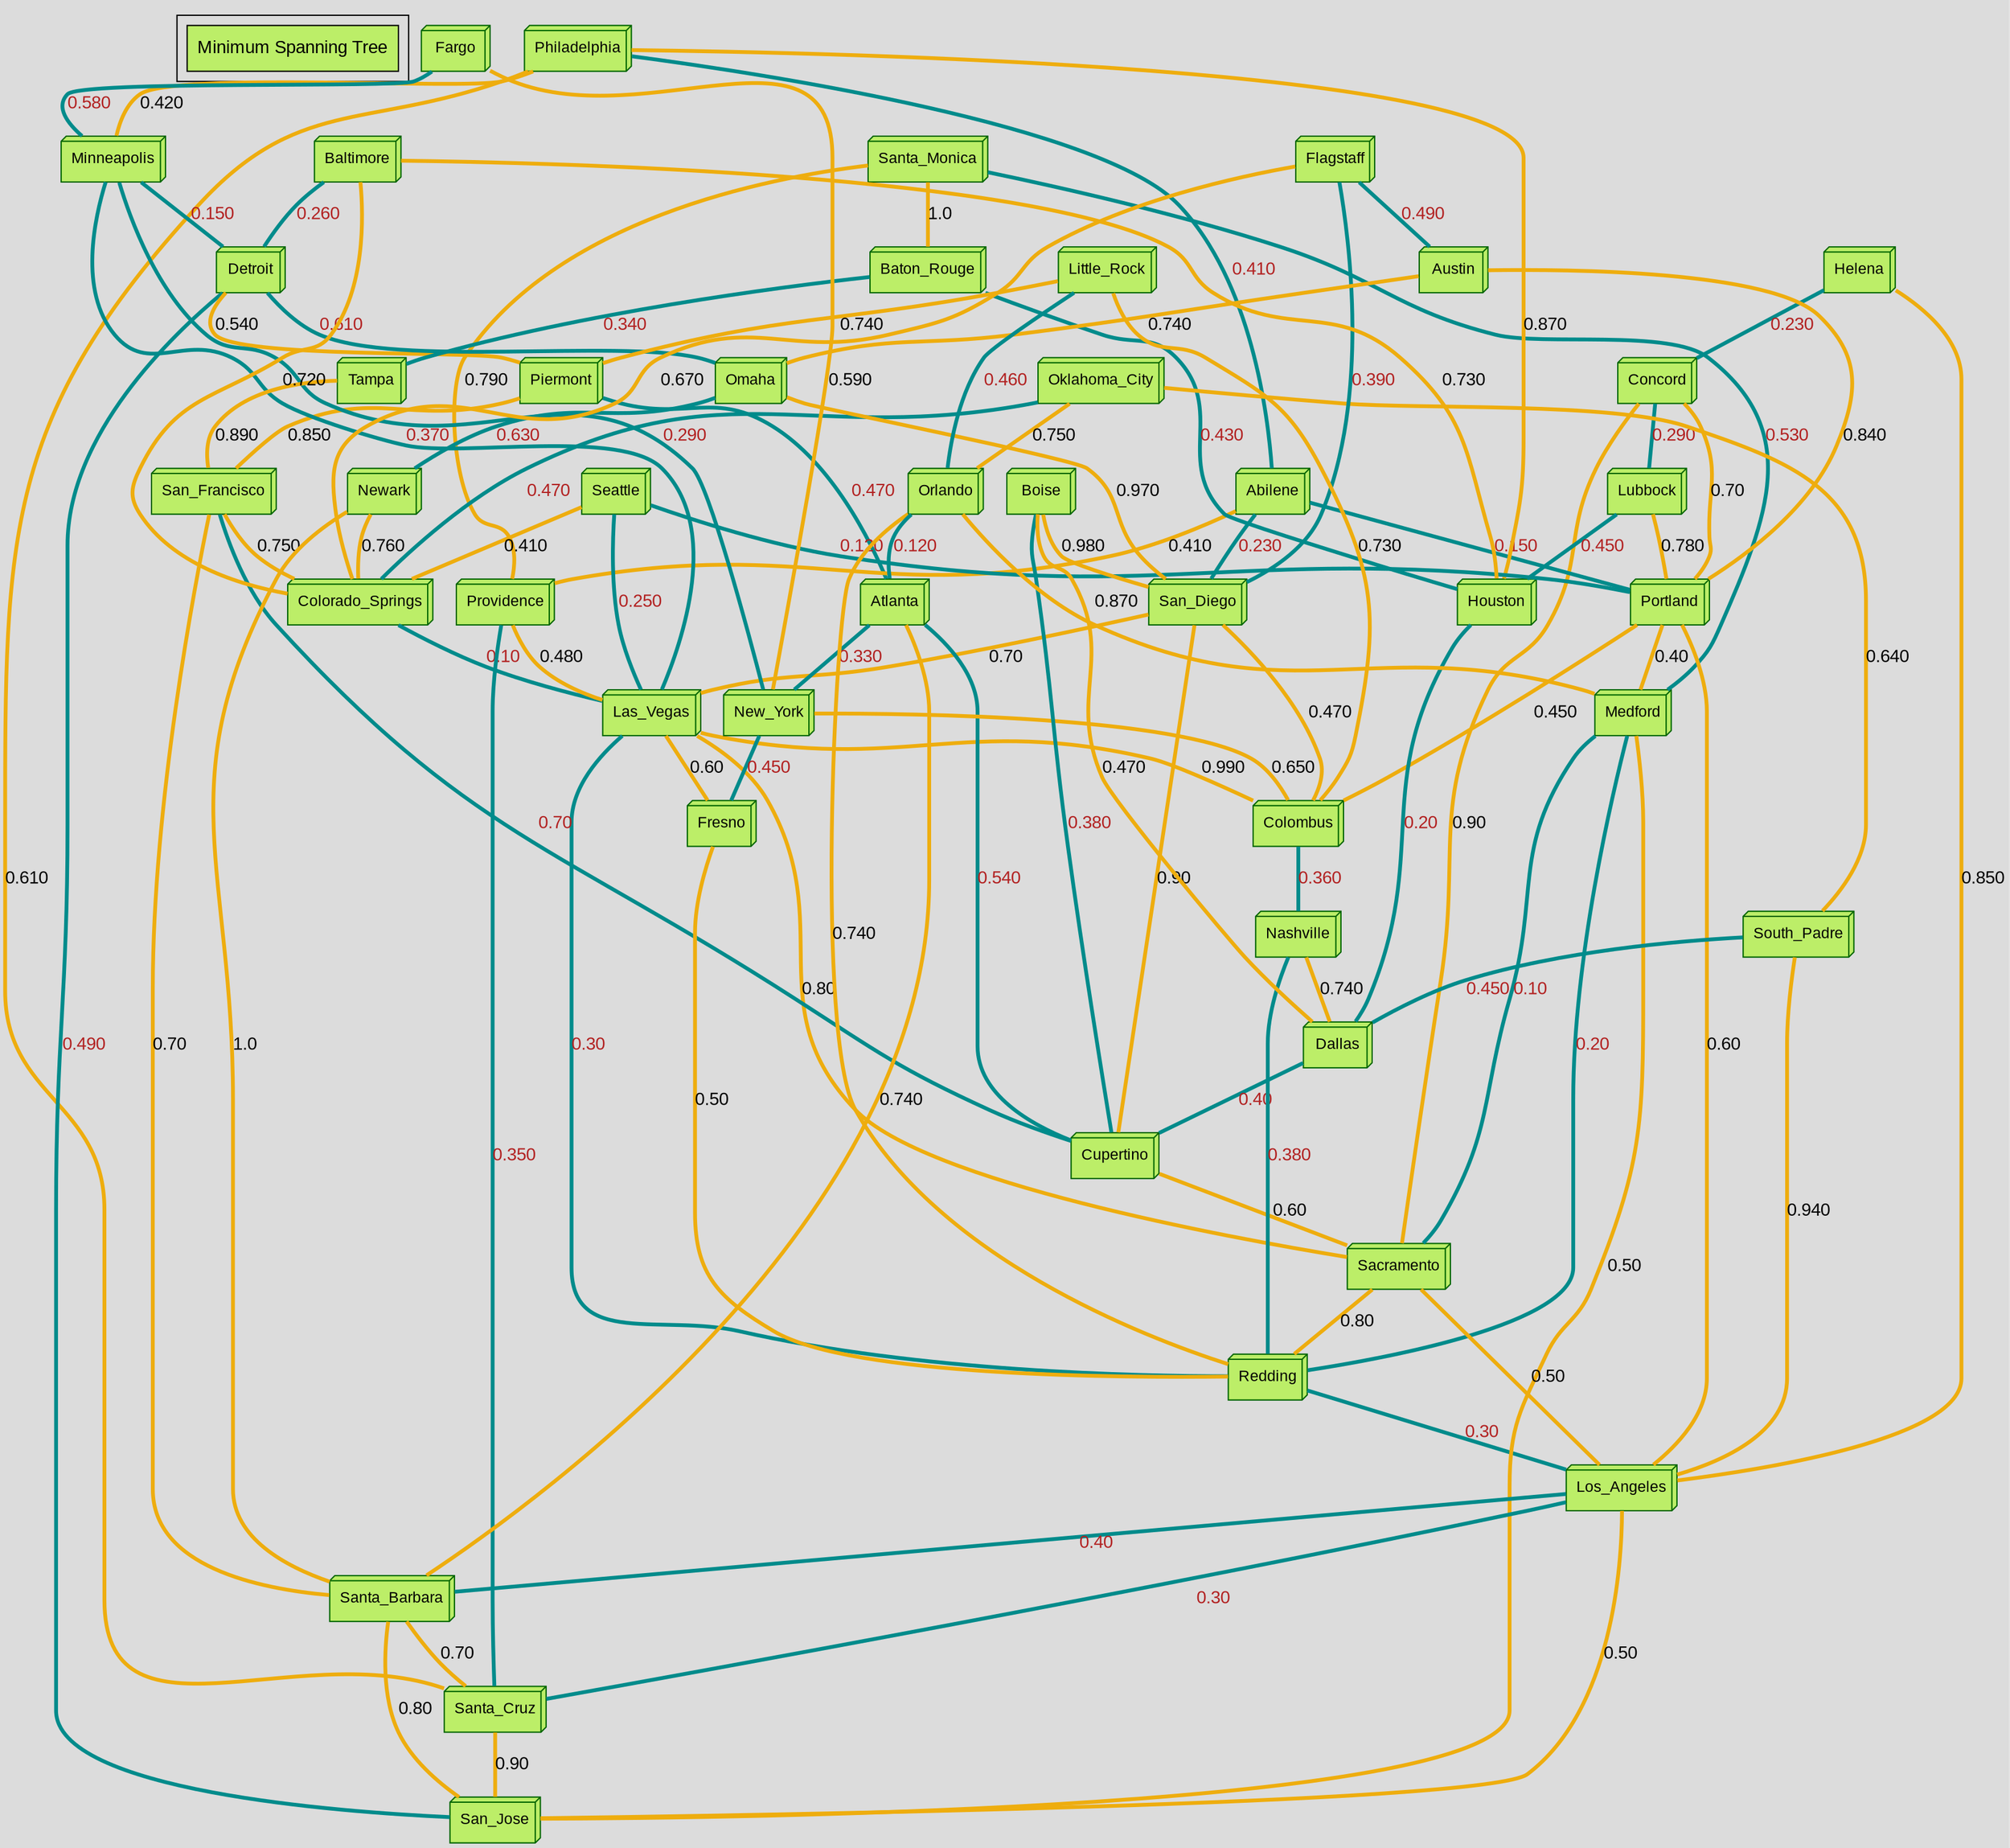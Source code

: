 strict graph main_graph {
fontname="DejaVu Sans,Arial,sans-serif"
node [fontname="Impact,Arial,sans-serif"]
edge [fontname="Comic Sans,Arial,sans-serif"]
node [style=filled fillcolor="darkolivegreen2"]
ratio=auto landscape=false bgcolor="gainsboro"
subgraph cluster {"Full Graph" [shape=box fontsize=14 label="Minimum Spanning Tree" tooltip="All Nodes"] }
San_Diego [label="San_Diego" id="San_Diego" fontsize=12 shape=box3d tooltip="San_Diego" color="darkgreen" fillcolor="darkolivegreen2"]
Las_Vegas [label="Las_Vegas" id="Las_Vegas" fontsize=12 shape=box3d tooltip="Las_Vegas" color="darkgreen" fillcolor="darkolivegreen2"]
San_Diego -- Las_Vegas [label="0.70" weight=60 penwidth=3 color="darkgoldenrod2" tooltip="San_Diego -- Las_Vegas" labeltooltip="San_Diego -- Las_Vegas"]
Cupertino [label="Cupertino" id="Cupertino" fontsize=12 shape=box3d tooltip="Cupertino" color="darkgreen" fillcolor="darkolivegreen2"]
San_Diego -- Cupertino [label="0.90" weight=60 penwidth=3 color="darkgoldenrod2" tooltip="San_Diego -- Cupertino" labeltooltip="San_Diego -- Cupertino"]
Sacramento [label="Sacramento" id="Sacramento" fontsize=12 shape=box3d tooltip="Sacramento" color="darkgreen" fillcolor="darkolivegreen2"]
Cupertino -- Sacramento [label="0.60" weight=60 penwidth=3 color="darkgoldenrod2" tooltip="Cupertino -- Sacramento" labeltooltip="Cupertino -- Sacramento"]
Las_Vegas -- Sacramento [label="0.80" weight=60 penwidth=3 color="darkgoldenrod2" tooltip="Las_Vegas -- Sacramento" labeltooltip="Las_Vegas -- Sacramento"]
San_Francisco [label="San_Francisco" id="San_Francisco" fontsize=12 shape=box3d tooltip="San_Francisco" color="darkgreen" fillcolor="darkolivegreen2"]
San_Francisco -- Cupertino [label="0.70" weight=60 penwidth=3 color="darkcyan" tooltip="San_Francisco -- Cupertino" labeltooltip="San_Francisco -- Cupertino" fontcolor="firebrick" ]
Santa_Barbara [label="Santa_Barbara" id="Santa_Barbara" fontsize=12 shape=box3d tooltip="Santa_Barbara" color="darkgreen" fillcolor="darkolivegreen2"]
San_Francisco -- Santa_Barbara [label="0.70" weight=60 penwidth=3 color="darkgoldenrod2" tooltip="San_Francisco -- Santa_Barbara" labeltooltip="San_Francisco -- Santa_Barbara"]
Fresno [label="Fresno" id="Fresno" fontsize=12 shape=box3d tooltip="Fresno" color="darkgreen" fillcolor="darkolivegreen2"]
Las_Vegas -- Fresno [label="0.60" weight=60 penwidth=3 color="darkgoldenrod2" tooltip="Las_Vegas -- Fresno" labeltooltip="Las_Vegas -- Fresno"]
Redding [label="Redding" id="Redding" fontsize=12 shape=box3d tooltip="Redding" color="darkgreen" fillcolor="darkolivegreen2"]
Las_Vegas -- Redding [label="0.30" weight=60 penwidth=3 color="darkcyan" tooltip="Las_Vegas -- Redding" labeltooltip="Las_Vegas -- Redding" fontcolor="firebrick" ]
Fresno -- Redding [label="0.50" weight=60 penwidth=3 color="darkgoldenrod2" tooltip="Fresno -- Redding" labeltooltip="Fresno -- Redding"]
Sacramento -- Redding [label="0.80" weight=60 penwidth=3 color="darkgoldenrod2" tooltip="Sacramento -- Redding" labeltooltip="Sacramento -- Redding"]
Medford [label="Medford" id="Medford" fontsize=12 shape=box3d tooltip="Medford" color="darkgreen" fillcolor="darkolivegreen2"]
Medford -- Redding [label="0.20" weight=60 penwidth=3 color="darkcyan" tooltip="Medford -- Redding" labeltooltip="Medford -- Redding" fontcolor="firebrick" ]
Medford -- Sacramento [label="0.10" weight=60 penwidth=3 color="darkcyan" tooltip="Medford -- Sacramento" labeltooltip="Medford -- Sacramento" fontcolor="firebrick" ]
Los_Angeles [label="Los_Angeles" id="Los_Angeles" fontsize=12 shape=box3d tooltip="Los_Angeles" color="darkgreen" fillcolor="darkolivegreen2"]
Redding -- Los_Angeles [label="0.30" weight=60 penwidth=3 color="darkcyan" tooltip="Redding -- Los_Angeles" labeltooltip="Redding -- Los_Angeles" fontcolor="firebrick" ]
Los_Angeles -- Sacramento [label="0.50" weight=60 penwidth=3 color="darkgoldenrod2" tooltip="Los_Angeles -- Sacramento" labeltooltip="Los_Angeles -- Sacramento"]
San_Jose [label="San_Jose" id="San_Jose" fontsize=12 shape=box3d tooltip="San_Jose" color="darkgreen" fillcolor="darkolivegreen2"]
Medford -- San_Jose [label="0.50" weight=60 penwidth=3 color="darkgoldenrod2" tooltip="Medford -- San_Jose" labeltooltip="Medford -- San_Jose"]
Los_Angeles -- San_Jose [label="0.50" weight=60 penwidth=3 color="darkgoldenrod2" tooltip="Los_Angeles -- San_Jose" labeltooltip="Los_Angeles -- San_Jose"]
Los_Angeles -- Santa_Barbara [label="0.40" weight=60 penwidth=3 color="darkcyan" tooltip="Los_Angeles -- Santa_Barbara" labeltooltip="Los_Angeles -- Santa_Barbara" fontcolor="firebrick" ]
Santa_Cruz [label="Santa_Cruz" id="Santa_Cruz" fontsize=12 shape=box3d tooltip="Santa_Cruz" color="darkgreen" fillcolor="darkolivegreen2"]
Los_Angeles -- Santa_Cruz [label="0.30" weight=60 penwidth=3 color="darkcyan" tooltip="Los_Angeles -- Santa_Cruz" labeltooltip="Los_Angeles -- Santa_Cruz" fontcolor="firebrick" ]
Santa_Barbara -- Santa_Cruz [label="0.70" weight=60 penwidth=3 color="darkgoldenrod2" tooltip="Santa_Barbara -- Santa_Cruz" labeltooltip="Santa_Barbara -- Santa_Cruz"]
Santa_Cruz -- San_Jose [label="0.90" weight=60 penwidth=3 color="darkgoldenrod2" tooltip="Santa_Cruz -- San_Jose" labeltooltip="Santa_Cruz -- San_Jose"]
Santa_Barbara -- San_Jose [label="0.80" weight=60 penwidth=3 color="darkgoldenrod2" tooltip="Santa_Barbara -- San_Jose" labeltooltip="Santa_Barbara -- San_Jose"]
Santa_Monica [label="Santa_Monica" id="Santa_Monica" fontsize=12 shape=box3d tooltip="Santa_Monica" color="darkgreen" fillcolor="darkolivegreen2"]
Santa_Monica -- Medford [label="0.530" weight=60 penwidth=3 color="darkcyan" tooltip="Santa_Monica -- Medford" labeltooltip="Santa_Monica -- Medford" fontcolor="firebrick" ]
Dallas [label="Dallas" id="Dallas" fontsize=12 shape=box3d tooltip="Dallas" color="darkgreen" fillcolor="darkolivegreen2"]
Dallas -- Cupertino [label="0.40" weight=60 penwidth=3 color="darkcyan" tooltip="Dallas -- Cupertino" labeltooltip="Dallas -- Cupertino" fontcolor="firebrick" ]
Concord [label="Concord" id="Concord" fontsize=12 shape=box3d tooltip="Concord" color="darkgreen" fillcolor="darkolivegreen2"]
Concord -- Sacramento [label="0.90" weight=60 penwidth=3 color="darkgoldenrod2" tooltip="Concord -- Sacramento" labeltooltip="Concord -- Sacramento"]
Portland [label="Portland" id="Portland" fontsize=12 shape=box3d tooltip="Portland" color="darkgreen" fillcolor="darkolivegreen2"]
Portland -- Los_Angeles [label="0.60" weight=60 penwidth=3 color="darkgoldenrod2" tooltip="Portland -- Los_Angeles" labeltooltip="Portland -- Los_Angeles"]
Concord -- Portland [label="0.70" weight=60 penwidth=3 color="darkgoldenrod2" tooltip="Concord -- Portland" labeltooltip="Concord -- Portland"]
Houston [label="Houston" id="Houston" fontsize=12 shape=box3d tooltip="Houston" color="darkgreen" fillcolor="darkolivegreen2"]
Houston -- Dallas [label="0.20" weight=60 penwidth=3 color="darkcyan" tooltip="Houston -- Dallas" labeltooltip="Houston -- Dallas" fontcolor="firebrick" ]
Colorado_Springs [label="Colorado_Springs" id="Colorado_Springs" fontsize=12 shape=box3d tooltip="Colorado_Springs" color="darkgreen" fillcolor="darkolivegreen2"]
San_Francisco -- Colorado_Springs [label="0.750" weight=60 penwidth=3 color="darkgoldenrod2" tooltip="San_Francisco -- Colorado_Springs" labeltooltip="San_Francisco -- Colorado_Springs"]
Colorado_Springs -- Las_Vegas [label="0.10" weight=60 penwidth=3 color="darkcyan" tooltip="Colorado_Springs -- Las_Vegas" labeltooltip="Colorado_Springs -- Las_Vegas" fontcolor="firebrick" ]
Providence [label="Providence" id="Providence" fontsize=12 shape=box3d tooltip="Providence" color="darkgreen" fillcolor="darkolivegreen2"]
Providence -- Santa_Cruz [label="0.350" weight=60 penwidth=3 color="darkcyan" tooltip="Providence -- Santa_Cruz" labeltooltip="Providence -- Santa_Cruz" fontcolor="firebrick" ]
Providence -- Las_Vegas [label="0.480" weight=60 penwidth=3 color="darkgoldenrod2" tooltip="Providence -- Las_Vegas" labeltooltip="Providence -- Las_Vegas"]
Portland -- Medford [label="0.40" weight=60 penwidth=3 color="darkgoldenrod2" tooltip="Portland -- Medford" labeltooltip="Portland -- Medford"]
Atlanta [label="Atlanta" id="Atlanta" fontsize=12 shape=box3d tooltip="Atlanta" color="darkgreen" fillcolor="darkolivegreen2"]
Atlanta -- Santa_Barbara [label="0.740" weight=60 penwidth=3 color="darkgoldenrod2" tooltip="Atlanta -- Santa_Barbara" labeltooltip="Atlanta -- Santa_Barbara"]
New_York [label="New_York" id="New_York" fontsize=12 shape=box3d tooltip="New_York" color="darkgreen" fillcolor="darkolivegreen2"]
Atlanta -- New_York [label="0.330" weight=60 penwidth=3 color="darkcyan" tooltip="Atlanta -- New_York" labeltooltip="Atlanta -- New_York" fontcolor="firebrick" ]
New_York -- Fresno [label="0.450" weight=60 penwidth=3 color="darkcyan" tooltip="New_York -- Fresno" labeltooltip="New_York -- Fresno" fontcolor="firebrick" ]
Atlanta -- Cupertino [label="0.540" weight=60 penwidth=3 color="darkcyan" tooltip="Atlanta -- Cupertino" labeltooltip="Atlanta -- Cupertino" fontcolor="firebrick" ]
Nashville [label="Nashville" id="Nashville" fontsize=12 shape=box3d tooltip="Nashville" color="darkgreen" fillcolor="darkolivegreen2"]
Nashville -- Redding [label="0.380" weight=60 penwidth=3 color="darkcyan" tooltip="Nashville -- Redding" labeltooltip="Nashville -- Redding" fontcolor="firebrick" ]
Nashville -- Dallas [label="0.740" weight=60 penwidth=3 color="darkgoldenrod2" tooltip="Nashville -- Dallas" labeltooltip="Nashville -- Dallas"]
Helena [label="Helena" id="Helena" fontsize=12 shape=box3d tooltip="Helena" color="darkgreen" fillcolor="darkolivegreen2"]
Helena -- Los_Angeles [label="0.850" weight=60 penwidth=3 color="darkgoldenrod2" tooltip="Helena -- Los_Angeles" labeltooltip="Helena -- Los_Angeles"]
Helena -- Concord [label="0.230" weight=60 penwidth=3 color="darkcyan" tooltip="Helena -- Concord" labeltooltip="Helena -- Concord" fontcolor="firebrick" ]
Piermont [label="Piermont" id="Piermont" fontsize=12 shape=box3d tooltip="Piermont" color="darkgreen" fillcolor="darkolivegreen2"]
Piermont -- Atlanta [label="0.470" weight=60 penwidth=3 color="darkcyan" tooltip="Piermont -- Atlanta" labeltooltip="Piermont -- Atlanta" fontcolor="firebrick" ]
Piermont -- San_Francisco [label="0.850" weight=60 penwidth=3 color="darkgoldenrod2" tooltip="Piermont -- San_Francisco" labeltooltip="Piermont -- San_Francisco"]
Abilene [label="Abilene" id="Abilene" fontsize=12 shape=box3d tooltip="Abilene" color="darkgreen" fillcolor="darkolivegreen2"]
Abilene -- Providence [label="0.410" weight=60 penwidth=3 color="darkgoldenrod2" tooltip="Abilene -- Providence" labeltooltip="Abilene -- Providence"]
Abilene -- San_Diego [label="0.230" weight=60 penwidth=3 color="darkcyan" tooltip="Abilene -- San_Diego" labeltooltip="Abilene -- San_Diego" fontcolor="firebrick" ]
Abilene -- Portland [label="0.150" weight=60 penwidth=3 color="darkcyan" tooltip="Abilene -- Portland" labeltooltip="Abilene -- Portland" fontcolor="firebrick" ]
Colombus [label="Colombus" id="Colombus" fontsize=12 shape=box3d tooltip="Colombus" color="darkgreen" fillcolor="darkolivegreen2"]
Colombus -- Nashville [label="0.360" weight=60 penwidth=3 color="darkcyan" tooltip="Colombus -- Nashville" labeltooltip="Colombus -- Nashville" fontcolor="firebrick" ]
Colombus -- San_Diego [label="0.470" weight=60 penwidth=3 color="darkgoldenrod2" tooltip="Colombus -- San_Diego" labeltooltip="Colombus -- San_Diego"]
New_York -- Colombus [label="0.650" weight=60 penwidth=3 color="darkgoldenrod2" tooltip="New_York -- Colombus" labeltooltip="New_York -- Colombus"]
Philadelphia [label="Philadelphia" id="Philadelphia" fontsize=12 shape=box3d tooltip="Philadelphia" color="darkgreen" fillcolor="darkolivegreen2"]
Philadelphia -- Houston [label="0.870" weight=60 penwidth=3 color="darkgoldenrod2" tooltip="Philadelphia -- Houston" labeltooltip="Philadelphia -- Houston"]
Philadelphia -- Santa_Cruz [label="0.610" weight=60 penwidth=3 color="darkgoldenrod2" tooltip="Philadelphia -- Santa_Cruz" labeltooltip="Philadelphia -- Santa_Cruz"]
Philadelphia -- Abilene [label="0.410" weight=60 penwidth=3 color="darkcyan" tooltip="Philadelphia -- Abilene" labeltooltip="Philadelphia -- Abilene" fontcolor="firebrick" ]
Seattle [label="Seattle" id="Seattle" fontsize=12 shape=box3d tooltip="Seattle" color="darkgreen" fillcolor="darkolivegreen2"]
Seattle -- Las_Vegas [label="0.250" weight=60 penwidth=3 color="darkcyan" tooltip="Seattle -- Las_Vegas" labeltooltip="Seattle -- Las_Vegas" fontcolor="firebrick" ]
Seattle -- Portland [label="0.120" weight=60 penwidth=3 color="darkcyan" tooltip="Seattle -- Portland" labeltooltip="Seattle -- Portland" fontcolor="firebrick" ]
Portland -- Colombus [label="0.450" weight=60 penwidth=3 color="darkgoldenrod2" tooltip="Portland -- Colombus" labeltooltip="Portland -- Colombus"]
Newark [label="Newark" id="Newark" fontsize=12 shape=box3d tooltip="Newark" color="darkgreen" fillcolor="darkolivegreen2"]
Newark -- Santa_Barbara [label="1.0" weight=60 penwidth=3 color="darkgoldenrod2" tooltip="Newark -- Santa_Barbara" labeltooltip="Newark -- Santa_Barbara"]
Newark -- Colorado_Springs [label="0.760" weight=60 penwidth=3 color="darkgoldenrod2" tooltip="Newark -- Colorado_Springs" labeltooltip="Newark -- Colorado_Springs"]
Boise [label="Boise" id="Boise" fontsize=12 shape=box3d tooltip="Boise" color="darkgreen" fillcolor="darkolivegreen2"]
Boise -- Dallas [label="0.470" weight=60 penwidth=3 color="darkgoldenrod2" tooltip="Boise -- Dallas" labeltooltip="Boise -- Dallas"]
Boise -- San_Diego [label="0.980" weight=60 penwidth=3 color="darkgoldenrod2" tooltip="Boise -- San_Diego" labeltooltip="Boise -- San_Diego"]
Detroit [label="Detroit" id="Detroit" fontsize=12 shape=box3d tooltip="Detroit" color="darkgreen" fillcolor="darkolivegreen2"]
Detroit -- Piermont [label="0.540" weight=60 penwidth=3 color="darkgoldenrod2" tooltip="Detroit -- Piermont" labeltooltip="Detroit -- Piermont"]
Detroit -- San_Jose [label="0.490" weight=60 penwidth=3 color="darkcyan" tooltip="Detroit -- San_Jose" labeltooltip="Detroit -- San_Jose" fontcolor="firebrick" ]
Lubbock [label="Lubbock" id="Lubbock" fontsize=12 shape=box3d tooltip="Lubbock" color="darkgreen" fillcolor="darkolivegreen2"]
Concord -- Lubbock [label="0.290" weight=60 penwidth=3 color="darkcyan" tooltip="Concord -- Lubbock" labeltooltip="Concord -- Lubbock" fontcolor="firebrick" ]
Lubbock -- Houston [label="0.450" weight=60 penwidth=3 color="darkcyan" tooltip="Lubbock -- Houston" labeltooltip="Lubbock -- Houston" fontcolor="firebrick" ]
Lubbock -- Portland [label="0.780" weight=60 penwidth=3 color="darkgoldenrod2" tooltip="Lubbock -- Portland" labeltooltip="Lubbock -- Portland"]
Minneapolis [label="Minneapolis" id="Minneapolis" fontsize=12 shape=box3d tooltip="Minneapolis" color="darkgreen" fillcolor="darkolivegreen2"]
Minneapolis -- Detroit [label="0.150" weight=60 penwidth=3 color="darkcyan" tooltip="Minneapolis -- Detroit" labeltooltip="Minneapolis -- Detroit" fontcolor="firebrick" ]
Minneapolis -- Las_Vegas [label="0.370" weight=60 penwidth=3 color="darkcyan" tooltip="Minneapolis -- Las_Vegas" labeltooltip="Minneapolis -- Las_Vegas" fontcolor="firebrick" ]
Philadelphia -- Minneapolis [label="0.420" weight=60 penwidth=3 color="darkgoldenrod2" tooltip="Philadelphia -- Minneapolis" labeltooltip="Philadelphia -- Minneapolis"]
Orlando [label="Orlando" id="Orlando" fontsize=12 shape=box3d tooltip="Orlando" color="darkgreen" fillcolor="darkolivegreen2"]
Orlando -- Atlanta [label="0.120" weight=60 penwidth=3 color="darkcyan" tooltip="Orlando -- Atlanta" labeltooltip="Orlando -- Atlanta" fontcolor="firebrick" ]
Orlando -- Redding [label="0.740" weight=60 penwidth=3 color="darkgoldenrod2" tooltip="Orlando -- Redding" labeltooltip="Orlando -- Redding"]
Orlando -- Medford [label="0.870" weight=60 penwidth=3 color="darkgoldenrod2" tooltip="Orlando -- Medford" labeltooltip="Orlando -- Medford"]
Baton_Rouge [label="Baton_Rouge" id="Baton_Rouge" fontsize=12 shape=box3d tooltip="Baton_Rouge" color="darkgreen" fillcolor="darkolivegreen2"]
Baton_Rouge -- Houston [label="0.280" weight=60 penwidth=3 color="darkcyan" tooltip="Baton_Rouge -- Houston" labeltooltip="Baton_Rouge -- Houston" fontcolor="firebrick" ]
Tampa [label="Tampa" id="Tampa" fontsize=12 shape=box3d tooltip="Tampa" color="darkgreen" fillcolor="darkolivegreen2"]
Baton_Rouge -- Tampa [label="0.340" weight=60 penwidth=3 color="darkcyan" tooltip="Baton_Rouge -- Tampa" labeltooltip="Baton_Rouge -- Tampa" fontcolor="firebrick" ]
Tampa -- San_Francisco [label="0.890" weight=60 penwidth=3 color="darkgoldenrod2" tooltip="Tampa -- San_Francisco" labeltooltip="Tampa -- San_Francisco"]
Oklahoma_City [label="Oklahoma_City" id="Oklahoma_City" fontsize=12 shape=box3d tooltip="Oklahoma_City" color="darkgreen" fillcolor="darkolivegreen2"]
Oklahoma_City -- Colorado_Springs [label="0.470" weight=60 penwidth=3 color="darkcyan" tooltip="Oklahoma_City -- Colorado_Springs" labeltooltip="Oklahoma_City -- Colorado_Springs" fontcolor="firebrick" ]
Oklahoma_City -- Orlando [label="0.750" weight=60 penwidth=3 color="darkgoldenrod2" tooltip="Oklahoma_City -- Orlando" labeltooltip="Oklahoma_City -- Orlando"]
Omaha [label="Omaha" id="Omaha" fontsize=12 shape=box3d tooltip="Omaha" color="darkgreen" fillcolor="darkolivegreen2"]
Detroit -- Omaha [label="0.610" weight=60 penwidth=3 color="darkcyan" tooltip="Detroit -- Omaha" labeltooltip="Detroit -- Omaha" fontcolor="firebrick" ]
Omaha -- Newark [label="0.630" weight=60 penwidth=3 color="darkcyan" tooltip="Omaha -- Newark" labeltooltip="Omaha -- Newark" fontcolor="firebrick" ]
Omaha -- San_Diego [label="0.970" weight=60 penwidth=3 color="darkgoldenrod2" tooltip="Omaha -- San_Diego" labeltooltip="Omaha -- San_Diego"]
Las_Vegas -- Colombus [label="0.990" weight=60 penwidth=3 color="darkgoldenrod2" tooltip="Las_Vegas -- Colombus" labeltooltip="Las_Vegas -- Colombus"]
Fargo [label="Fargo" id="Fargo" fontsize=12 shape=box3d tooltip="Fargo" color="darkgreen" fillcolor="darkolivegreen2"]
Fargo -- New_York [label="0.590" weight=60 penwidth=3 color="darkgoldenrod2" tooltip="Fargo -- New_York" labeltooltip="Fargo -- New_York"]
Fargo -- Minneapolis [label="0.580" weight=60 penwidth=3 color="darkcyan" tooltip="Fargo -- Minneapolis" labeltooltip="Fargo -- Minneapolis" fontcolor="firebrick" ]
Santa_Monica -- Providence [label="0.790" weight=60 penwidth=3 color="darkgoldenrod2" tooltip="Santa_Monica -- Providence" labeltooltip="Santa_Monica -- Providence"]
Santa_Monica -- Baton_Rouge [label="1.0" weight=60 penwidth=3 color="darkgoldenrod2" tooltip="Santa_Monica -- Baton_Rouge" labeltooltip="Santa_Monica -- Baton_Rouge"]
Flagstaff [label="Flagstaff" id="Flagstaff" fontsize=12 shape=box3d tooltip="Flagstaff" color="darkgreen" fillcolor="darkolivegreen2"]
Austin [label="Austin" id="Austin" fontsize=12 shape=box3d tooltip="Austin" color="darkgreen" fillcolor="darkolivegreen2"]
Flagstaff -- Austin [label="0.490" weight=60 penwidth=3 color="darkcyan" tooltip="Flagstaff -- Austin" labeltooltip="Flagstaff -- Austin" fontcolor="firebrick" ]
Flagstaff -- San_Diego [label="0.390" weight=60 penwidth=3 color="darkcyan" tooltip="Flagstaff -- San_Diego" labeltooltip="Flagstaff -- San_Diego" fontcolor="firebrick" ]
Flagstaff -- Colorado_Springs [label="0.670" weight=60 penwidth=3 color="darkgoldenrod2" tooltip="Flagstaff -- Colorado_Springs" labeltooltip="Flagstaff -- Colorado_Springs"]
Austin -- Omaha [label="0.740" weight=60 penwidth=3 color="darkgoldenrod2" tooltip="Austin -- Omaha" labeltooltip="Austin -- Omaha"]
Austin -- Portland [label="0.840" weight=60 penwidth=3 color="darkgoldenrod2" tooltip="Austin -- Portland" labeltooltip="Austin -- Portland"]
Minneapolis -- New_York [label="0.290" weight=60 penwidth=3 color="darkcyan" tooltip="Minneapolis -- New_York" labeltooltip="Minneapolis -- New_York" fontcolor="firebrick" ]
Boise -- Cupertino [label="0.380" weight=60 penwidth=3 color="darkcyan" tooltip="Boise -- Cupertino" labeltooltip="Boise -- Cupertino" fontcolor="firebrick" ]
South_Padre [label="South_Padre" id="South_Padre" fontsize=12 shape=box3d tooltip="South_Padre" color="darkgreen" fillcolor="darkolivegreen2"]
South_Padre -- Dallas [label="0.450" weight=60 penwidth=3 color="darkcyan" tooltip="South_Padre -- Dallas" labeltooltip="South_Padre -- Dallas" fontcolor="firebrick" ]
South_Padre -- Los_Angeles [label="0.940" weight=60 penwidth=3 color="darkgoldenrod2" tooltip="South_Padre -- Los_Angeles" labeltooltip="South_Padre -- Los_Angeles"]
Oklahoma_City -- South_Padre [label="0.640" weight=60 penwidth=3 color="darkgoldenrod2" tooltip="Oklahoma_City -- South_Padre" labeltooltip="Oklahoma_City -- South_Padre"]
Little_Rock [label="Little_Rock" id="Little_Rock" fontsize=12 shape=box3d tooltip="Little_Rock" color="darkgreen" fillcolor="darkolivegreen2"]
Little_Rock -- Colombus [label="0.730" weight=60 penwidth=3 color="darkgoldenrod2" tooltip="Little_Rock -- Colombus" labeltooltip="Little_Rock -- Colombus"]
Little_Rock -- Piermont [label="0.740" weight=60 penwidth=3 color="darkgoldenrod2" tooltip="Little_Rock -- Piermont" labeltooltip="Little_Rock -- Piermont"]
Little_Rock -- Orlando [label="0.460" weight=60 penwidth=3 color="darkcyan" tooltip="Little_Rock -- Orlando" labeltooltip="Little_Rock -- Orlando" fontcolor="firebrick" ]
Baltimore [label="Baltimore" id="Baltimore" fontsize=12 shape=box3d tooltip="Baltimore" color="darkgreen" fillcolor="darkolivegreen2"]
Baltimore -- Detroit [label="0.260" weight=60 penwidth=3 color="darkcyan" tooltip="Baltimore -- Detroit" labeltooltip="Baltimore -- Detroit" fontcolor="firebrick" ]
Baltimore -- Colorado_Springs [label="0.720" weight=60 penwidth=3 color="darkgoldenrod2" tooltip="Baltimore -- Colorado_Springs" labeltooltip="Baltimore -- Colorado_Springs"]
Baltimore -- Houston [label="0.730" weight=60 penwidth=3 color="darkgoldenrod2" tooltip="Baltimore -- Houston" labeltooltip="Baltimore -- Houston"]
Houston -- Baton_Rouge [label="0.430" weight=60 penwidth=3 color="darkcyan" tooltip="Houston -- Baton_Rouge" labeltooltip="Houston -- Baton_Rouge" fontcolor="firebrick" ]
Seattle -- Colorado_Springs [label="0.410" weight=60 penwidth=3 color="darkgoldenrod2" tooltip="Seattle -- Colorado_Springs" labeltooltip="Seattle -- Colorado_Springs"]
}
